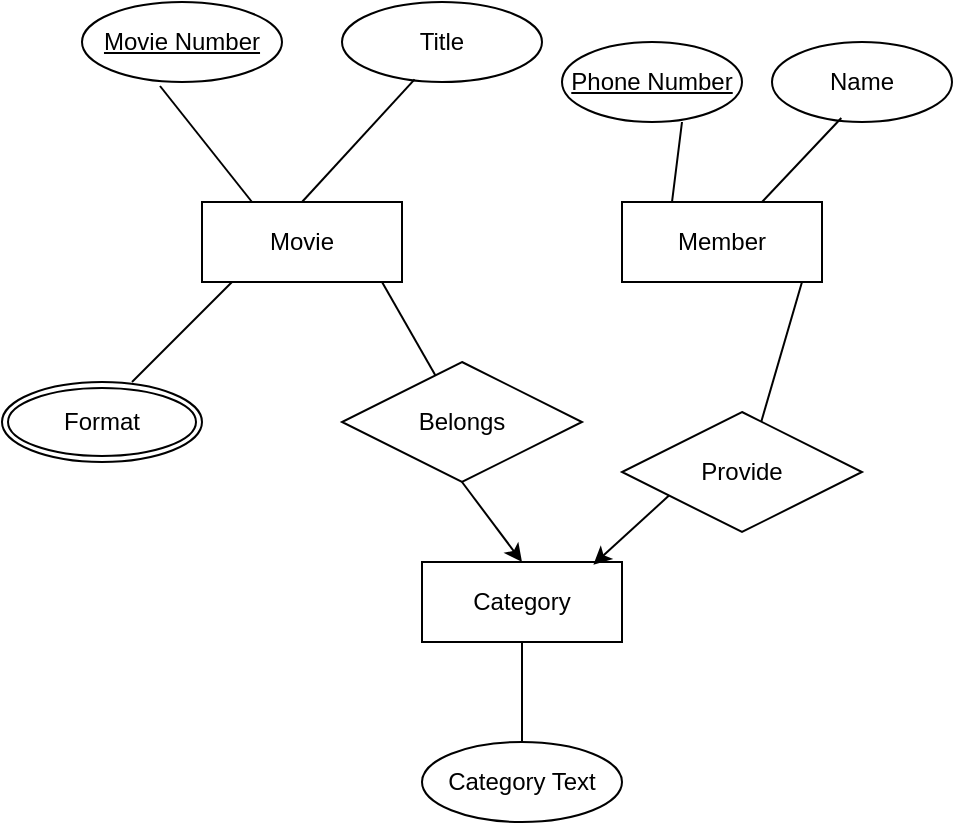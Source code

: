 <mxfile version="26.0.6">
  <diagram id="R2lEEEUBdFMjLlhIrx00" name="Page-1">
    <mxGraphModel dx="597" dy="760" grid="1" gridSize="10" guides="1" tooltips="1" connect="1" arrows="1" fold="1" page="1" pageScale="1" pageWidth="1100" pageHeight="850" math="0" shadow="0" extFonts="Permanent Marker^https://fonts.googleapis.com/css?family=Permanent+Marker">
      <root>
        <mxCell id="0" />
        <mxCell id="1" parent="0" />
        <mxCell id="q8QxzS0_IiSbF_BJzBi4-8" value="Movie Number" style="ellipse;whiteSpace=wrap;html=1;align=center;fontStyle=4;" vertex="1" parent="1">
          <mxGeometry x="160" y="220" width="100" height="40" as="geometry" />
        </mxCell>
        <mxCell id="q8QxzS0_IiSbF_BJzBi4-9" value="Title" style="ellipse;whiteSpace=wrap;html=1;align=center;" vertex="1" parent="1">
          <mxGeometry x="290" y="220" width="100" height="40" as="geometry" />
        </mxCell>
        <mxCell id="q8QxzS0_IiSbF_BJzBi4-10" value="Member" style="whiteSpace=wrap;html=1;align=center;" vertex="1" parent="1">
          <mxGeometry x="430" y="320" width="100" height="40" as="geometry" />
        </mxCell>
        <mxCell id="q8QxzS0_IiSbF_BJzBi4-11" value="Movie" style="whiteSpace=wrap;html=1;align=center;" vertex="1" parent="1">
          <mxGeometry x="220" y="320" width="100" height="40" as="geometry" />
        </mxCell>
        <mxCell id="q8QxzS0_IiSbF_BJzBi4-13" value="" style="endArrow=none;html=1;rounded=0;entryX=0.363;entryY=0.967;entryDx=0;entryDy=0;entryPerimeter=0;" edge="1" parent="1" target="q8QxzS0_IiSbF_BJzBi4-9">
          <mxGeometry width="50" height="50" relative="1" as="geometry">
            <mxPoint x="270" y="320" as="sourcePoint" />
            <mxPoint x="320" y="270" as="targetPoint" />
          </mxGeometry>
        </mxCell>
        <mxCell id="q8QxzS0_IiSbF_BJzBi4-14" value="" style="endArrow=none;html=1;rounded=0;exitX=0.25;exitY=0;exitDx=0;exitDy=0;entryX=0.39;entryY=1.05;entryDx=0;entryDy=0;entryPerimeter=0;" edge="1" parent="1" source="q8QxzS0_IiSbF_BJzBi4-11" target="q8QxzS0_IiSbF_BJzBi4-8">
          <mxGeometry width="50" height="50" relative="1" as="geometry">
            <mxPoint x="150" y="320" as="sourcePoint" />
            <mxPoint x="200" y="270" as="targetPoint" />
          </mxGeometry>
        </mxCell>
        <mxCell id="q8QxzS0_IiSbF_BJzBi4-15" value="Format" style="ellipse;shape=doubleEllipse;margin=3;whiteSpace=wrap;html=1;align=center;" vertex="1" parent="1">
          <mxGeometry x="120" y="410" width="100" height="40" as="geometry" />
        </mxCell>
        <mxCell id="q8QxzS0_IiSbF_BJzBi4-16" value="" style="endArrow=none;html=1;rounded=0;" edge="1" parent="1">
          <mxGeometry width="50" height="50" relative="1" as="geometry">
            <mxPoint x="185" y="410" as="sourcePoint" />
            <mxPoint x="235" y="360" as="targetPoint" />
          </mxGeometry>
        </mxCell>
        <mxCell id="q8QxzS0_IiSbF_BJzBi4-17" value="Phone Number" style="ellipse;whiteSpace=wrap;html=1;align=center;fontStyle=4;" vertex="1" parent="1">
          <mxGeometry x="400" y="240" width="90" height="40" as="geometry" />
        </mxCell>
        <mxCell id="q8QxzS0_IiSbF_BJzBi4-18" value="Name" style="ellipse;whiteSpace=wrap;html=1;align=center;" vertex="1" parent="1">
          <mxGeometry x="505" y="240" width="90" height="40" as="geometry" />
        </mxCell>
        <mxCell id="q8QxzS0_IiSbF_BJzBi4-19" value="" style="endArrow=none;html=1;rounded=0;entryX=0.385;entryY=0.95;entryDx=0;entryDy=0;entryPerimeter=0;" edge="1" parent="1" target="q8QxzS0_IiSbF_BJzBi4-18">
          <mxGeometry width="50" height="50" relative="1" as="geometry">
            <mxPoint x="500" y="320" as="sourcePoint" />
            <mxPoint x="550" y="270" as="targetPoint" />
          </mxGeometry>
        </mxCell>
        <mxCell id="q8QxzS0_IiSbF_BJzBi4-20" value="" style="endArrow=none;html=1;rounded=0;exitX=0.25;exitY=0;exitDx=0;exitDy=0;" edge="1" parent="1" source="q8QxzS0_IiSbF_BJzBi4-10">
          <mxGeometry width="50" height="50" relative="1" as="geometry">
            <mxPoint x="410" y="330" as="sourcePoint" />
            <mxPoint x="460" y="280" as="targetPoint" />
            <Array as="points">
              <mxPoint x="460" y="280" />
            </Array>
          </mxGeometry>
        </mxCell>
        <mxCell id="q8QxzS0_IiSbF_BJzBi4-22" value="Category" style="whiteSpace=wrap;html=1;align=center;" vertex="1" parent="1">
          <mxGeometry x="330" y="500" width="100" height="40" as="geometry" />
        </mxCell>
        <mxCell id="q8QxzS0_IiSbF_BJzBi4-23" value="" style="endArrow=none;html=1;rounded=0;entryX=0.5;entryY=1;entryDx=0;entryDy=0;" edge="1" parent="1" target="q8QxzS0_IiSbF_BJzBi4-22">
          <mxGeometry width="50" height="50" relative="1" as="geometry">
            <mxPoint x="380" y="590" as="sourcePoint" />
            <mxPoint x="405" y="540" as="targetPoint" />
          </mxGeometry>
        </mxCell>
        <mxCell id="q8QxzS0_IiSbF_BJzBi4-24" value="Category Text" style="ellipse;whiteSpace=wrap;html=1;align=center;" vertex="1" parent="1">
          <mxGeometry x="330" y="590" width="100" height="40" as="geometry" />
        </mxCell>
        <mxCell id="q8QxzS0_IiSbF_BJzBi4-25" value="Belongs" style="shape=rhombus;perimeter=rhombusPerimeter;whiteSpace=wrap;html=1;align=center;" vertex="1" parent="1">
          <mxGeometry x="290" y="400" width="120" height="60" as="geometry" />
        </mxCell>
        <mxCell id="q8QxzS0_IiSbF_BJzBi4-27" value="" style="endArrow=classic;html=1;rounded=0;entryX=0.5;entryY=0;entryDx=0;entryDy=0;exitX=0.5;exitY=1;exitDx=0;exitDy=0;" edge="1" parent="1" source="q8QxzS0_IiSbF_BJzBi4-25" target="q8QxzS0_IiSbF_BJzBi4-22">
          <mxGeometry width="50" height="50" relative="1" as="geometry">
            <mxPoint x="350" y="420" as="sourcePoint" />
            <mxPoint x="400" y="370" as="targetPoint" />
          </mxGeometry>
        </mxCell>
        <mxCell id="q8QxzS0_IiSbF_BJzBi4-28" value="" style="endArrow=none;html=1;rounded=0;" edge="1" parent="1" source="q8QxzS0_IiSbF_BJzBi4-25">
          <mxGeometry width="50" height="50" relative="1" as="geometry">
            <mxPoint x="260" y="410" as="sourcePoint" />
            <mxPoint x="310" y="360" as="targetPoint" />
          </mxGeometry>
        </mxCell>
        <mxCell id="q8QxzS0_IiSbF_BJzBi4-32" value="" style="endArrow=none;html=1;rounded=0;exitX=0.575;exitY=0.117;exitDx=0;exitDy=0;exitPerimeter=0;fillColor=#000000;" edge="1" parent="1" source="q8QxzS0_IiSbF_BJzBi4-34">
          <mxGeometry width="50" height="50" relative="1" as="geometry">
            <mxPoint x="500" y="420" as="sourcePoint" />
            <mxPoint x="520" y="360" as="targetPoint" />
          </mxGeometry>
        </mxCell>
        <mxCell id="q8QxzS0_IiSbF_BJzBi4-34" value="Provide" style="shape=rhombus;perimeter=rhombusPerimeter;whiteSpace=wrap;html=1;align=center;" vertex="1" parent="1">
          <mxGeometry x="430" y="425" width="120" height="60" as="geometry" />
        </mxCell>
        <mxCell id="q8QxzS0_IiSbF_BJzBi4-35" value="" style="endArrow=classic;html=1;rounded=0;exitX=0.197;exitY=0.694;exitDx=0;exitDy=0;exitPerimeter=0;entryX=0.857;entryY=0.033;entryDx=0;entryDy=0;entryPerimeter=0;" edge="1" parent="1" source="q8QxzS0_IiSbF_BJzBi4-34" target="q8QxzS0_IiSbF_BJzBi4-22">
          <mxGeometry width="50" height="50" relative="1" as="geometry">
            <mxPoint x="460" y="460" as="sourcePoint" />
            <mxPoint x="410" y="510" as="targetPoint" />
          </mxGeometry>
        </mxCell>
      </root>
    </mxGraphModel>
  </diagram>
</mxfile>
